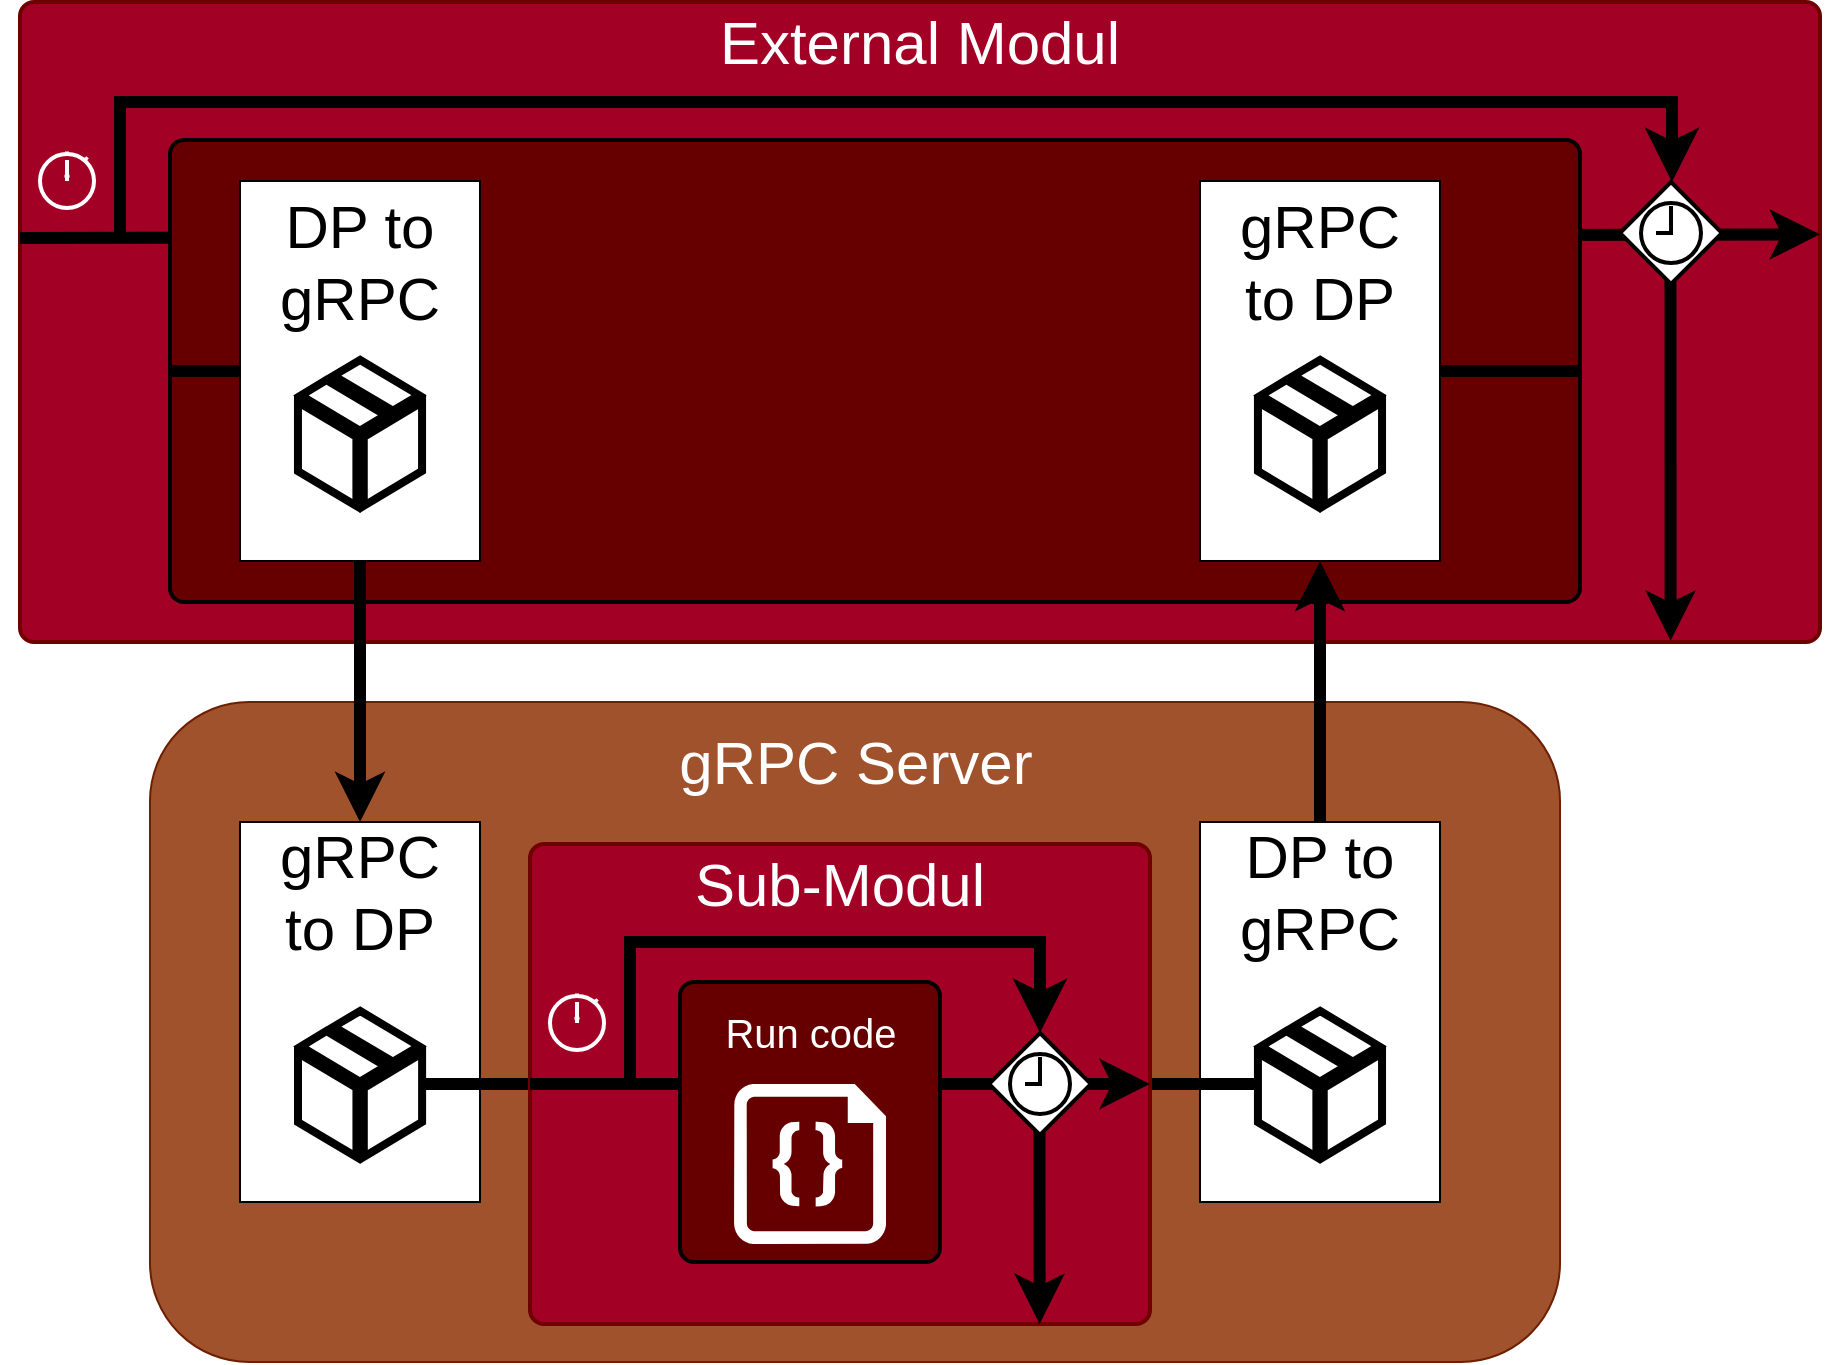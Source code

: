 <mxfile>
    <diagram id="NdCAmwH4Deats1MZjn-6" name="Page-1">
        <mxGraphModel dx="1995" dy="278" grid="1" gridSize="10" guides="1" tooltips="1" connect="1" arrows="1" fold="1" page="1" pageScale="1" pageWidth="850" pageHeight="1100" math="0" shadow="0">
            <root>
                <mxCell id="0"/>
                <mxCell id="1" parent="0"/>
                <mxCell id="2" value="" style="group" vertex="1" connectable="0" parent="1">
                    <mxGeometry x="80" y="1170" width="900" height="680" as="geometry"/>
                </mxCell>
                <mxCell id="3" value="" style="rounded=1;whiteSpace=wrap;html=1;absoluteArcSize=1;arcSize=14;strokeWidth=2;fillColor=#a20025;fontColor=#ffffff;strokeColor=#6F0000;" vertex="1" parent="2">
                    <mxGeometry width="900" height="320" as="geometry"/>
                </mxCell>
                <mxCell id="4" value="&lt;font color=&quot;#ffffff&quot;&gt;&lt;span style=&quot;font-size: 30px;&quot;&gt;External Modul&lt;/span&gt;&lt;/font&gt;" style="text;html=1;align=center;verticalAlign=middle;whiteSpace=wrap;rounded=0;" vertex="1" parent="2">
                    <mxGeometry width="900" height="39" as="geometry"/>
                </mxCell>
                <mxCell id="5" value="" style="html=1;verticalLabelPosition=bottom;align=center;labelBackgroundColor=#ffffff;verticalAlign=top;strokeWidth=2;strokeColor=#FFFFFF;shadow=0;dashed=0;shape=mxgraph.ios7.icons.stopwatch;fillColor=none;" vertex="1" parent="2">
                    <mxGeometry x="10" y="74.79" width="27" height="28.2" as="geometry"/>
                </mxCell>
                <mxCell id="6" value="" style="endArrow=classic;html=1;exitX=0;exitY=0.5;exitDx=0;exitDy=0;entryX=1;entryY=0.363;entryDx=0;entryDy=0;strokeWidth=6;endFill=1;entryPerimeter=0;" edge="1" parent="2" target="3">
                    <mxGeometry width="50" height="50" relative="1" as="geometry">
                        <mxPoint y="117.99" as="sourcePoint"/>
                        <mxPoint x="310" y="117.99" as="targetPoint"/>
                    </mxGeometry>
                </mxCell>
                <mxCell id="7" value="" style="rounded=1;whiteSpace=wrap;html=1;absoluteArcSize=1;arcSize=14;strokeWidth=2;fillColor=#660000;fontColor=#ffffff;strokeColor=#000000;" vertex="1" parent="2">
                    <mxGeometry x="75" y="68.99" width="705" height="231.01" as="geometry"/>
                </mxCell>
                <mxCell id="8" value="" style="endArrow=classic;html=1;strokeWidth=6;entryX=0.917;entryY=0.998;entryDx=0;entryDy=0;entryPerimeter=0;exitX=0.491;exitY=1;exitDx=0;exitDy=0;exitPerimeter=0;" edge="1" parent="2" source="13" target="3">
                    <mxGeometry width="50" height="50" relative="1" as="geometry">
                        <mxPoint x="240" y="210" as="sourcePoint"/>
                        <mxPoint x="290" y="160" as="targetPoint"/>
                    </mxGeometry>
                </mxCell>
                <mxCell id="9" value="" style="edgeStyle=segmentEdgeStyle;endArrow=classic;html=1;curved=0;rounded=0;endSize=8;startSize=8;strokeWidth=6;entryX=0.5;entryY=0;entryDx=0;entryDy=0;" edge="1" parent="2" target="12">
                    <mxGeometry width="50" height="50" relative="1" as="geometry">
                        <mxPoint x="50" y="118.99" as="sourcePoint"/>
                        <mxPoint x="120" y="38.99" as="targetPoint"/>
                        <Array as="points">
                            <mxPoint x="50" y="50"/>
                            <mxPoint x="826" y="50"/>
                            <mxPoint x="826" y="90"/>
                        </Array>
                    </mxGeometry>
                </mxCell>
                <mxCell id="10" value="" style="group" vertex="1" connectable="0" parent="2">
                    <mxGeometry x="800" y="90" width="51" height="51" as="geometry"/>
                </mxCell>
                <mxCell id="11" style="edgeStyle=none;html=1;exitX=1;exitY=1;exitDx=0;exitDy=0;entryX=0.174;entryY=0.855;entryDx=0;entryDy=0;entryPerimeter=0;" edge="1" parent="10" source="12" target="13">
                    <mxGeometry relative="1" as="geometry"/>
                </mxCell>
                <mxCell id="12" value="" style="rhombus;whiteSpace=wrap;html=1;strokeColor=#000000;fillColor=#FFFFFF;strokeWidth=2;" vertex="1" parent="10">
                    <mxGeometry width="51" height="51" as="geometry"/>
                </mxCell>
                <mxCell id="13" value="" style="html=1;verticalLabelPosition=bottom;align=center;labelBackgroundColor=#ffffff;verticalAlign=top;strokeWidth=2;strokeColor=#000000;shadow=0;dashed=0;shape=mxgraph.ios7.icons.clock;fillColor=none;" vertex="1" parent="10">
                    <mxGeometry x="10.5" y="10.5" width="30" height="30" as="geometry"/>
                </mxCell>
                <mxCell id="14" value="" style="group" vertex="1" connectable="0" parent="2">
                    <mxGeometry x="65" y="350" width="705" height="330" as="geometry"/>
                </mxCell>
                <mxCell id="15" value="" style="rounded=1;whiteSpace=wrap;html=1;fillColor=#a0522d;fontColor=#ffffff;strokeColor=#6D1F00;" vertex="1" parent="14">
                    <mxGeometry width="705" height="330" as="geometry"/>
                </mxCell>
                <mxCell id="16" value="" style="rounded=0;whiteSpace=wrap;html=1;" vertex="1" parent="14">
                    <mxGeometry x="45" y="60" width="120" height="190" as="geometry"/>
                </mxCell>
                <mxCell id="17" value="&lt;font color=&quot;#ffffff&quot;&gt;&lt;span style=&quot;font-size: 30px;&quot;&gt;gRPC Server&lt;/span&gt;&lt;/font&gt;" style="text;html=1;align=center;verticalAlign=middle;whiteSpace=wrap;rounded=0;" vertex="1" parent="14">
                    <mxGeometry x="12.5" y="10" width="680" height="39" as="geometry"/>
                </mxCell>
                <mxCell id="18" value="" style="verticalLabelPosition=bottom;html=1;verticalAlign=top;align=center;strokeColor=#000000;fillColor=#FFFFFF;shape=mxgraph.azure.cloud_service_package_file;labelBackgroundColor=none;strokeWidth=4;fontSize=30;fontColor=#ffffff;" vertex="1" parent="14">
                    <mxGeometry x="74" y="154.5" width="62.05" height="73" as="geometry"/>
                </mxCell>
                <mxCell id="19" value="" style="rounded=0;whiteSpace=wrap;html=1;" vertex="1" parent="14">
                    <mxGeometry x="525" y="60" width="120" height="190" as="geometry"/>
                </mxCell>
                <mxCell id="20" value="" style="verticalLabelPosition=bottom;html=1;verticalAlign=top;align=center;strokeColor=#000000;fillColor=#FFFFFF;shape=mxgraph.azure.cloud_service_package_file;labelBackgroundColor=none;strokeWidth=4;fontSize=30;fontColor=#ffffff;" vertex="1" parent="14">
                    <mxGeometry x="553.97" y="154.5" width="62.05" height="73" as="geometry"/>
                </mxCell>
                <mxCell id="21" value="" style="endArrow=none;html=1;strokeWidth=6;exitX=1;exitY=0.5;exitDx=0;exitDy=0;exitPerimeter=0;" edge="1" parent="14" source="18" target="20">
                    <mxGeometry width="50" height="50" relative="1" as="geometry">
                        <mxPoint x="195" y="141" as="sourcePoint"/>
                        <mxPoint x="245" y="91" as="targetPoint"/>
                    </mxGeometry>
                </mxCell>
                <mxCell id="22" value="" style="group" vertex="1" connectable="0" parent="14">
                    <mxGeometry x="190" y="71" width="310" height="240" as="geometry"/>
                </mxCell>
                <mxCell id="23" value="" style="rounded=1;whiteSpace=wrap;html=1;absoluteArcSize=1;arcSize=14;strokeWidth=2;fillColor=#a20025;fontColor=#ffffff;strokeColor=#6F0000;" vertex="1" parent="22">
                    <mxGeometry width="310" height="240" as="geometry"/>
                </mxCell>
                <mxCell id="24" value="&lt;font color=&quot;#ffffff&quot;&gt;&lt;span style=&quot;font-size: 30px;&quot;&gt;Sub-Modul&lt;/span&gt;&lt;/font&gt;" style="text;html=1;align=center;verticalAlign=middle;whiteSpace=wrap;rounded=0;" vertex="1" parent="22">
                    <mxGeometry width="310" height="39" as="geometry"/>
                </mxCell>
                <mxCell id="25" value="" style="html=1;verticalLabelPosition=bottom;align=center;labelBackgroundColor=#ffffff;verticalAlign=top;strokeWidth=2;strokeColor=#FFFFFF;shadow=0;dashed=0;shape=mxgraph.ios7.icons.stopwatch;fillColor=none;" vertex="1" parent="22">
                    <mxGeometry x="10" y="74.79" width="27" height="28.2" as="geometry"/>
                </mxCell>
                <mxCell id="26" value="" style="endArrow=classic;html=1;exitX=0;exitY=0.5;exitDx=0;exitDy=0;entryX=1;entryY=0.5;entryDx=0;entryDy=0;strokeWidth=6;endFill=1;" edge="1" parent="22" source="23" target="23">
                    <mxGeometry width="50" height="50" relative="1" as="geometry">
                        <mxPoint y="117.99" as="sourcePoint"/>
                        <mxPoint x="310" y="117.99" as="targetPoint"/>
                    </mxGeometry>
                </mxCell>
                <mxCell id="27" value="" style="rounded=1;whiteSpace=wrap;html=1;absoluteArcSize=1;arcSize=14;strokeWidth=2;fillColor=#660000;fontColor=#ffffff;strokeColor=#000000;" vertex="1" parent="22">
                    <mxGeometry x="75" y="68.99" width="130" height="140" as="geometry"/>
                </mxCell>
                <mxCell id="28" value="" style="endArrow=classic;html=1;strokeWidth=6;entryX=0.822;entryY=1;entryDx=0;entryDy=0;entryPerimeter=0;exitX=0.491;exitY=1;exitDx=0;exitDy=0;exitPerimeter=0;" edge="1" parent="22" source="32" target="23">
                    <mxGeometry width="50" height="50" relative="1" as="geometry">
                        <mxPoint x="240" y="210" as="sourcePoint"/>
                        <mxPoint x="290" y="160" as="targetPoint"/>
                    </mxGeometry>
                </mxCell>
                <mxCell id="29" value="" style="edgeStyle=segmentEdgeStyle;endArrow=classic;html=1;curved=0;rounded=0;endSize=8;startSize=8;strokeWidth=6;entryX=0.5;entryY=0;entryDx=0;entryDy=0;" edge="1" parent="22" target="31">
                    <mxGeometry width="50" height="50" relative="1" as="geometry">
                        <mxPoint x="50" y="118.99" as="sourcePoint"/>
                        <mxPoint x="120" y="38.99" as="targetPoint"/>
                        <Array as="points">
                            <mxPoint x="50" y="48.99"/>
                            <mxPoint x="255" y="48.99"/>
                        </Array>
                    </mxGeometry>
                </mxCell>
                <mxCell id="30" value="" style="group" vertex="1" connectable="0" parent="22">
                    <mxGeometry x="229.5" y="94.49" width="51" height="51" as="geometry"/>
                </mxCell>
                <mxCell id="31" value="" style="rhombus;whiteSpace=wrap;html=1;strokeColor=#000000;fillColor=#FFFFFF;strokeWidth=2;" vertex="1" parent="30">
                    <mxGeometry width="51" height="51" as="geometry"/>
                </mxCell>
                <mxCell id="32" value="" style="html=1;verticalLabelPosition=bottom;align=center;labelBackgroundColor=#ffffff;verticalAlign=top;strokeWidth=2;strokeColor=#000000;shadow=0;dashed=0;shape=mxgraph.ios7.icons.clock;fillColor=none;" vertex="1" parent="30">
                    <mxGeometry x="10.5" y="10.5" width="30" height="30" as="geometry"/>
                </mxCell>
                <mxCell id="33" value="" style="verticalLabelPosition=bottom;html=1;verticalAlign=top;align=center;strokeColor=none;fillColor=#FFFFFF;shape=mxgraph.azure.code_file;pointerEvents=1;strokeWidth=2;" vertex="1" parent="22">
                    <mxGeometry x="102" y="120" width="76" height="80" as="geometry"/>
                </mxCell>
                <mxCell id="34" value="&lt;font style=&quot;font-size: 20px;&quot; color=&quot;#ffffff&quot;&gt;Run code&lt;/font&gt;" style="text;html=1;align=center;verticalAlign=middle;whiteSpace=wrap;rounded=0;" vertex="1" parent="22">
                    <mxGeometry x="77.5" y="74.79" width="125" height="39" as="geometry"/>
                </mxCell>
                <mxCell id="35" value="&lt;font style=&quot;font-size: 30px;&quot;&gt;gRPC&lt;br&gt;to DP&lt;br&gt;&lt;/font&gt;" style="text;html=1;strokeColor=none;fillColor=none;align=center;verticalAlign=middle;whiteSpace=wrap;rounded=0;" vertex="1" parent="14">
                    <mxGeometry x="50" y="60" width="110" height="70" as="geometry"/>
                </mxCell>
                <mxCell id="36" value="&lt;font style=&quot;font-size: 30px;&quot;&gt;DP to gRPC&lt;/font&gt;" style="text;html=1;strokeColor=none;fillColor=none;align=center;verticalAlign=middle;whiteSpace=wrap;rounded=0;" vertex="1" parent="14">
                    <mxGeometry x="530" y="60" width="110" height="70" as="geometry"/>
                </mxCell>
                <mxCell id="37" value="" style="rounded=0;whiteSpace=wrap;html=1;" vertex="1" parent="2">
                    <mxGeometry x="110" y="89.49" width="120" height="190" as="geometry"/>
                </mxCell>
                <mxCell id="38" value="" style="rounded=0;whiteSpace=wrap;html=1;" vertex="1" parent="2">
                    <mxGeometry x="590" y="89.49" width="120" height="190" as="geometry"/>
                </mxCell>
                <mxCell id="39" value="" style="endArrow=none;html=1;strokeWidth=6;exitX=0;exitY=0.5;exitDx=0;exitDy=0;entryX=0;entryY=0.5;entryDx=0;entryDy=0;" edge="1" parent="2" source="7" target="37">
                    <mxGeometry width="50" height="50" relative="1" as="geometry">
                        <mxPoint x="110" y="190" as="sourcePoint"/>
                        <mxPoint x="160" y="140" as="targetPoint"/>
                    </mxGeometry>
                </mxCell>
                <mxCell id="40" value="" style="endArrow=none;html=1;strokeWidth=6;entryX=1;entryY=0.5;entryDx=0;entryDy=0;" edge="1" parent="2" source="7" target="38">
                    <mxGeometry width="50" height="50" relative="1" as="geometry">
                        <mxPoint x="480" y="230" as="sourcePoint"/>
                        <mxPoint x="530" y="180" as="targetPoint"/>
                    </mxGeometry>
                </mxCell>
                <mxCell id="41" value="" style="endArrow=classic;html=1;strokeWidth=6;exitX=0.5;exitY=1;exitDx=0;exitDy=0;entryX=0.5;entryY=0;entryDx=0;entryDy=0;" edge="1" parent="2" source="37" target="16">
                    <mxGeometry width="50" height="50" relative="1" as="geometry">
                        <mxPoint x="320" y="310" as="sourcePoint"/>
                        <mxPoint x="370" y="260" as="targetPoint"/>
                    </mxGeometry>
                </mxCell>
                <mxCell id="42" value="" style="endArrow=classic;html=1;strokeWidth=6;exitX=0.5;exitY=0;exitDx=0;exitDy=0;entryX=0.5;entryY=1;entryDx=0;entryDy=0;" edge="1" parent="2" source="19" target="38">
                    <mxGeometry width="50" height="50" relative="1" as="geometry">
                        <mxPoint x="480" y="310" as="sourcePoint"/>
                        <mxPoint x="530" y="260" as="targetPoint"/>
                    </mxGeometry>
                </mxCell>
                <mxCell id="43" value="&lt;font style=&quot;font-size: 30px;&quot;&gt;DP to&lt;br&gt;gRPC&lt;/font&gt;" style="text;html=1;strokeColor=none;fillColor=none;align=center;verticalAlign=middle;whiteSpace=wrap;rounded=0;" vertex="1" parent="2">
                    <mxGeometry x="115" y="95" width="110" height="70" as="geometry"/>
                </mxCell>
                <mxCell id="44" value="&lt;font style=&quot;font-size: 30px;&quot;&gt;gRPC to DP&lt;br&gt;&lt;/font&gt;" style="text;html=1;strokeColor=none;fillColor=none;align=center;verticalAlign=middle;whiteSpace=wrap;rounded=0;" vertex="1" parent="2">
                    <mxGeometry x="595" y="95" width="110" height="70" as="geometry"/>
                </mxCell>
                <mxCell id="45" value="" style="verticalLabelPosition=bottom;html=1;verticalAlign=top;align=center;strokeColor=#000000;fillColor=#FFFFFF;shape=mxgraph.azure.cloud_service_package_file;labelBackgroundColor=none;strokeWidth=4;fontSize=30;fontColor=#ffffff;" vertex="1" parent="2">
                    <mxGeometry x="138.98" y="179" width="62.05" height="73" as="geometry"/>
                </mxCell>
                <mxCell id="46" value="" style="verticalLabelPosition=bottom;html=1;verticalAlign=top;align=center;strokeColor=#000000;fillColor=#FFFFFF;shape=mxgraph.azure.cloud_service_package_file;labelBackgroundColor=none;strokeWidth=4;fontSize=30;fontColor=#ffffff;" vertex="1" parent="2">
                    <mxGeometry x="618.97" y="179" width="62.05" height="73" as="geometry"/>
                </mxCell>
            </root>
        </mxGraphModel>
    </diagram>
</mxfile>